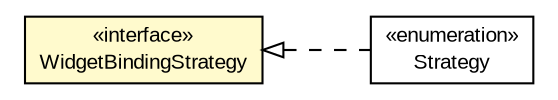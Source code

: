 #!/usr/local/bin/dot
#
# Class diagram 
# Generated by UMLGraph version R5_6-24-gf6e263 (http://www.umlgraph.org/)
#

digraph G {
	edge [fontname="arial",fontsize=10,labelfontname="arial",labelfontsize=10];
	node [fontname="arial",fontsize=10,shape=plaintext];
	nodesep=0.25;
	ranksep=0.5;
	rankdir=LR;
	// org.turbogwt.mvp.databind.WidgetBindingStrategy
	c1175 [label=<<table title="org.turbogwt.mvp.databind.WidgetBindingStrategy" border="0" cellborder="1" cellspacing="0" cellpadding="2" port="p" bgcolor="lemonChiffon" href="./WidgetBindingStrategy.html">
		<tr><td><table border="0" cellspacing="0" cellpadding="1">
<tr><td align="center" balign="center"> &#171;interface&#187; </td></tr>
<tr><td align="center" balign="center"> WidgetBindingStrategy </td></tr>
		</table></td></tr>
		</table>>, URL="./WidgetBindingStrategy.html", fontname="arial", fontcolor="black", fontsize=10.0];
	// org.turbogwt.mvp.databind.Strategy
	c1177 [label=<<table title="org.turbogwt.mvp.databind.Strategy" border="0" cellborder="1" cellspacing="0" cellpadding="2" port="p" href="./Strategy.html">
		<tr><td><table border="0" cellspacing="0" cellpadding="1">
<tr><td align="center" balign="center"> &#171;enumeration&#187; </td></tr>
<tr><td align="center" balign="center"> Strategy </td></tr>
		</table></td></tr>
		</table>>, URL="./Strategy.html", fontname="arial", fontcolor="black", fontsize=10.0];
	//org.turbogwt.mvp.databind.Strategy implements org.turbogwt.mvp.databind.WidgetBindingStrategy
	c1175:p -> c1177:p [dir=back,arrowtail=empty,style=dashed];
}

